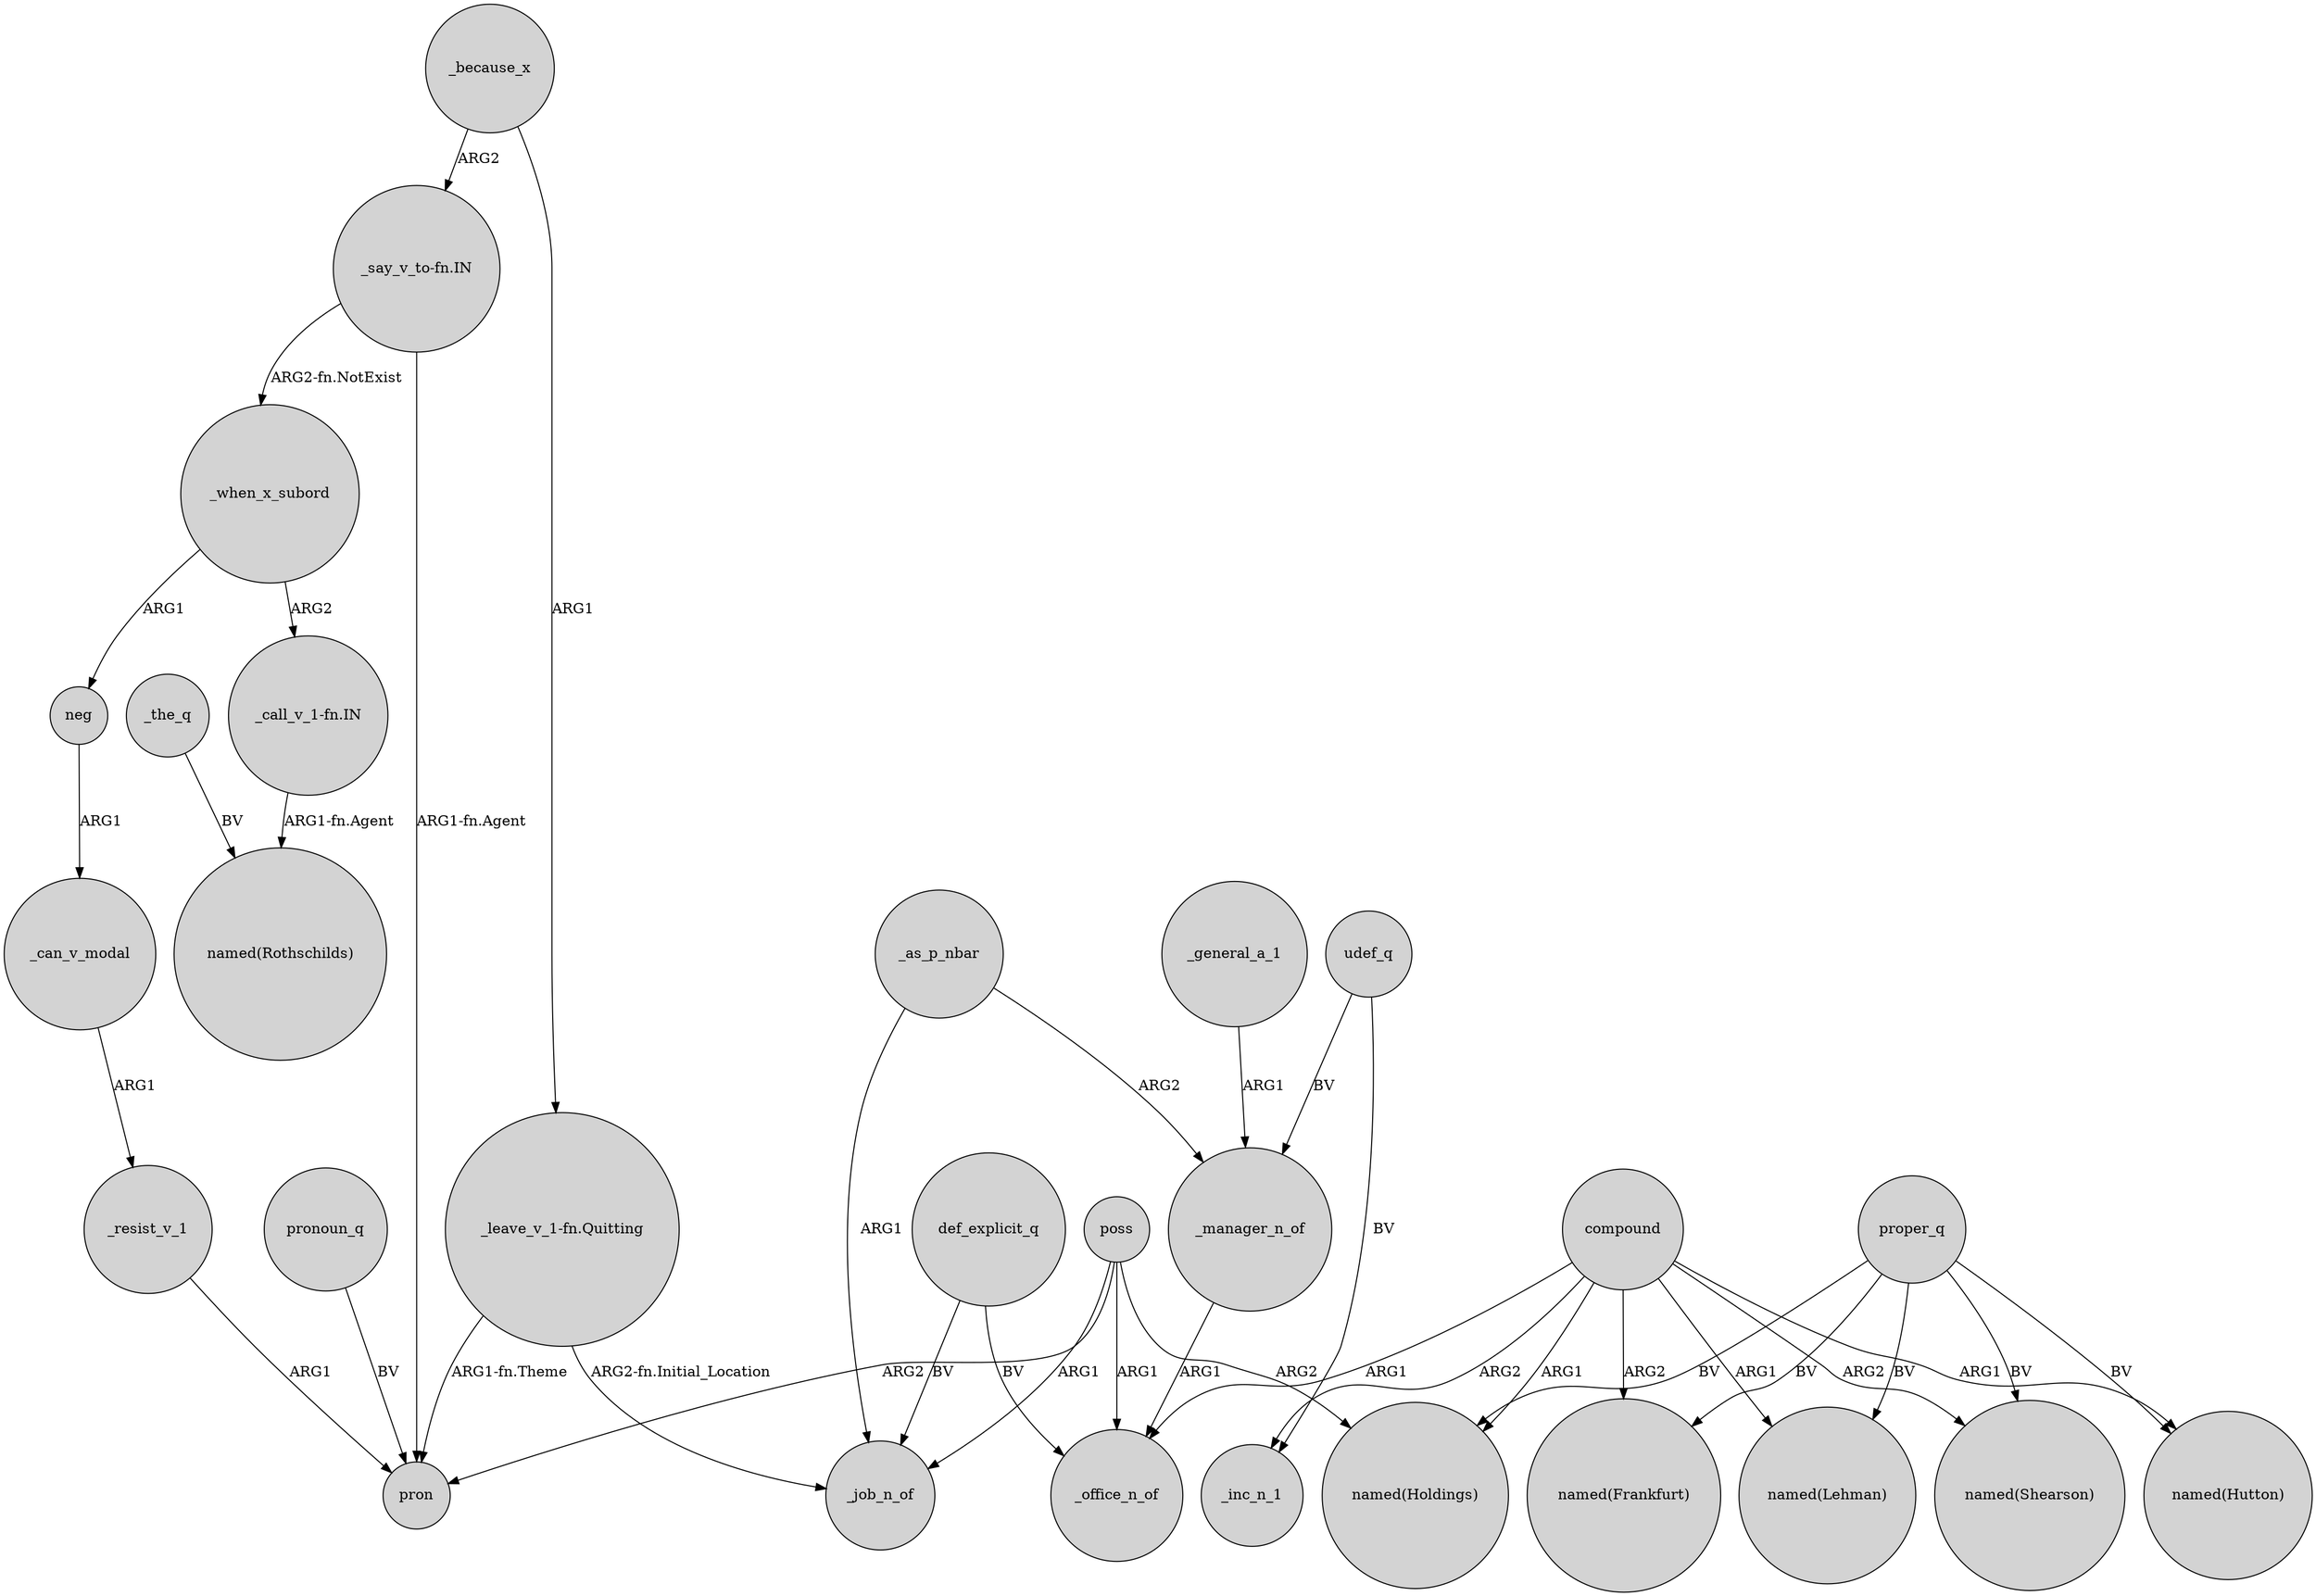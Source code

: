 digraph {
	node [shape=circle style=filled]
	udef_q -> _inc_n_1 [label=BV]
	poss -> pron [label=ARG2]
	proper_q -> "named(Holdings)" [label=BV]
	proper_q -> "named(Shearson)" [label=BV]
	_as_p_nbar -> _job_n_of [label=ARG1]
	def_explicit_q -> _office_n_of [label=BV]
	_resist_v_1 -> pron [label=ARG1]
	_can_v_modal -> _resist_v_1 [label=ARG1]
	compound -> _office_n_of [label=ARG1]
	"_leave_v_1-fn.Quitting" -> pron [label="ARG1-fn.Theme"]
	proper_q -> "named(Frankfurt)" [label=BV]
	proper_q -> "named(Lehman)" [label=BV]
	proper_q -> "named(Hutton)" [label=BV]
	pronoun_q -> pron [label=BV]
	"_say_v_to-fn.IN" -> _when_x_subord [label="ARG2-fn.NotExist"]
	_manager_n_of -> _office_n_of [label=ARG1]
	_because_x -> "_leave_v_1-fn.Quitting" [label=ARG1]
	_when_x_subord -> "_call_v_1-fn.IN" [label=ARG2]
	poss -> _job_n_of [label=ARG1]
	_as_p_nbar -> _manager_n_of [label=ARG2]
	def_explicit_q -> _job_n_of [label=BV]
	compound -> "named(Frankfurt)" [label=ARG2]
	poss -> _office_n_of [label=ARG1]
	udef_q -> _manager_n_of [label=BV]
	"_say_v_to-fn.IN" -> pron [label="ARG1-fn.Agent"]
	"_call_v_1-fn.IN" -> "named(Rothschilds)" [label="ARG1-fn.Agent"]
	compound -> "named(Shearson)" [label=ARG2]
	poss -> "named(Holdings)" [label=ARG2]
	_the_q -> "named(Rothschilds)" [label=BV]
	"_leave_v_1-fn.Quitting" -> _job_n_of [label="ARG2-fn.Initial_Location"]
	_general_a_1 -> _manager_n_of [label=ARG1]
	_because_x -> "_say_v_to-fn.IN" [label=ARG2]
	compound -> "named(Lehman)" [label=ARG1]
	_when_x_subord -> neg [label=ARG1]
	compound -> _inc_n_1 [label=ARG2]
	compound -> "named(Hutton)" [label=ARG1]
	neg -> _can_v_modal [label=ARG1]
	compound -> "named(Holdings)" [label=ARG1]
}
